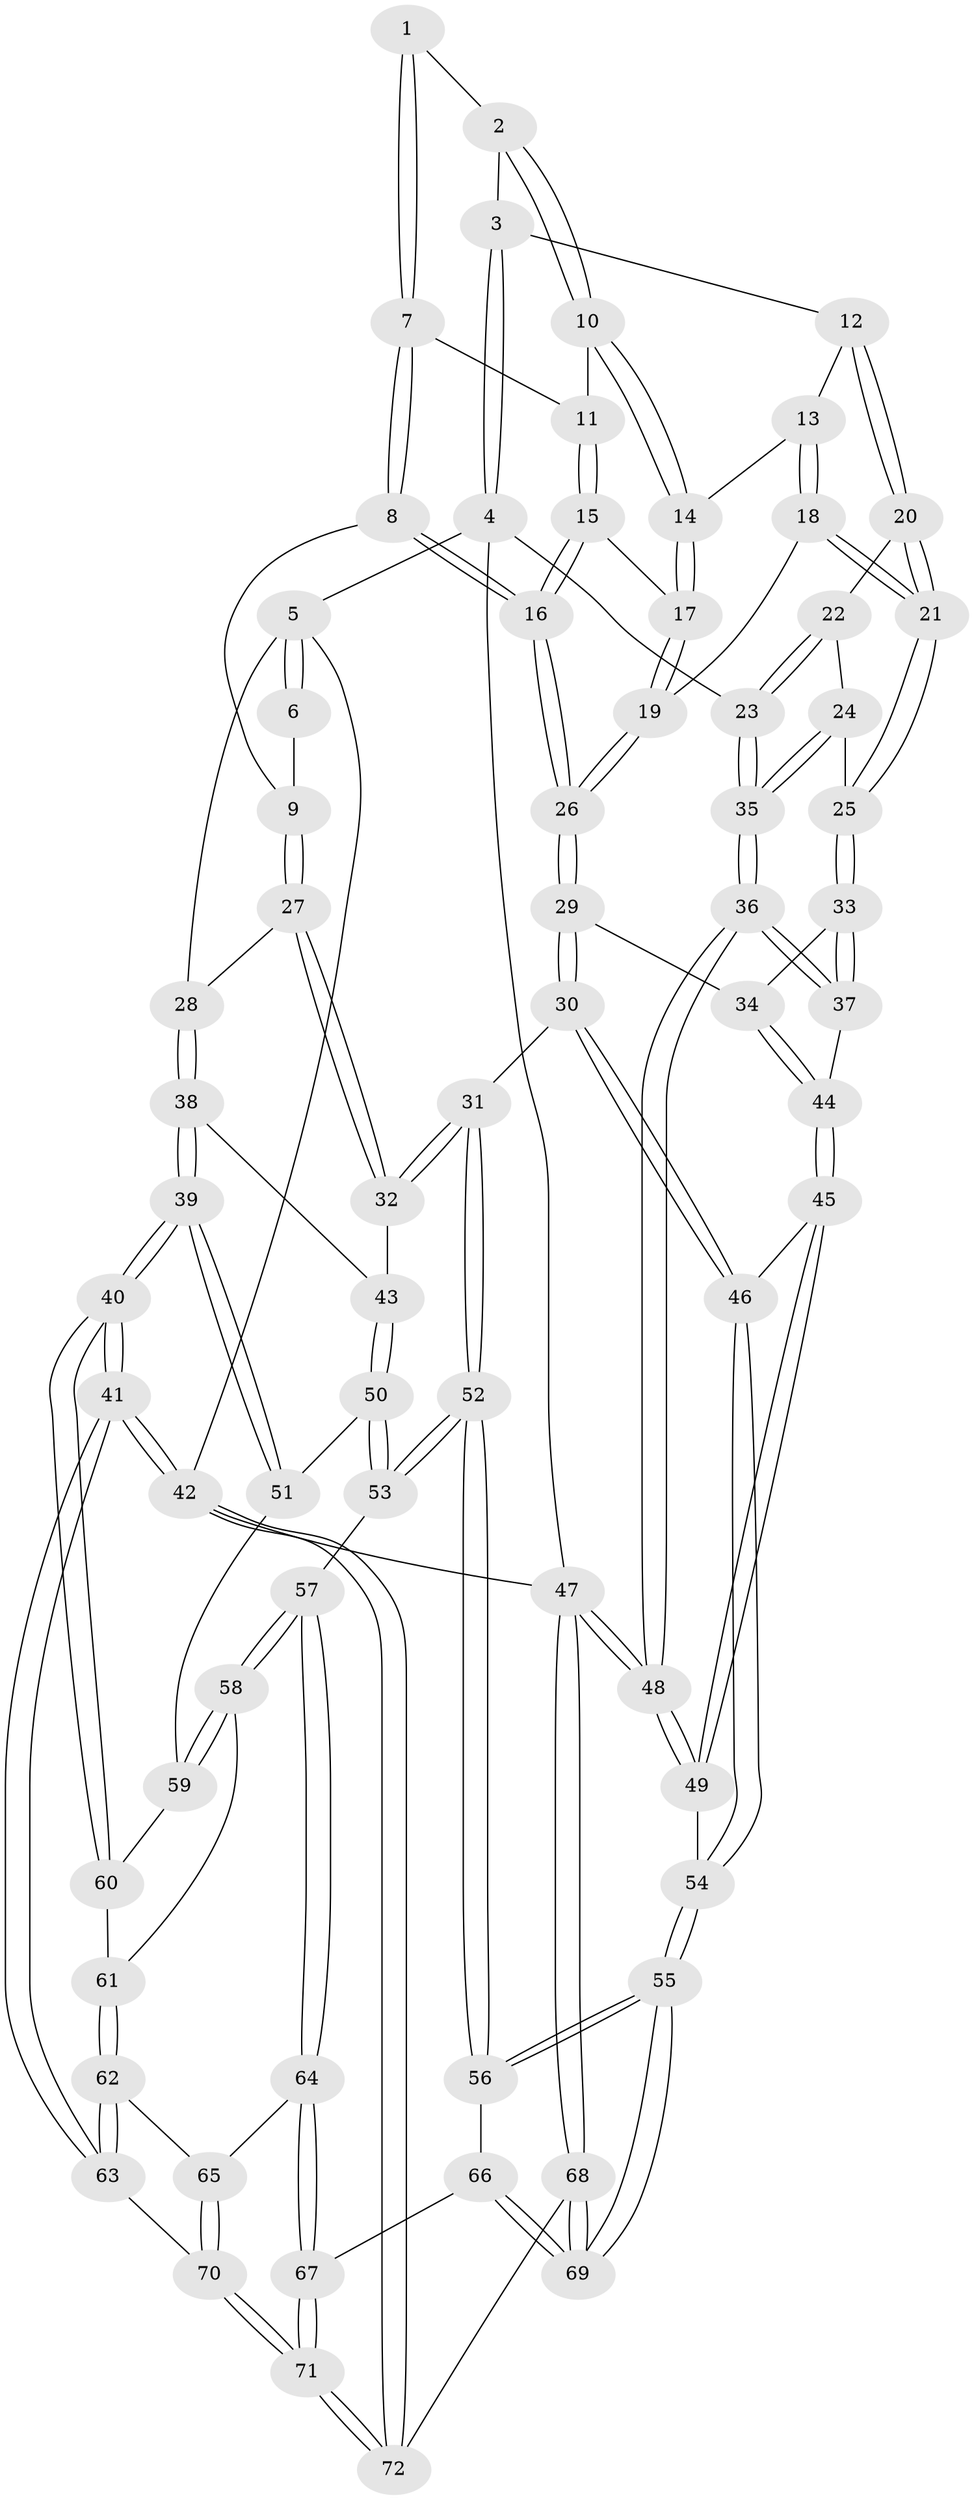 // Generated by graph-tools (version 1.1) at 2025/17/03/09/25 04:17:14]
// undirected, 72 vertices, 177 edges
graph export_dot {
graph [start="1"]
  node [color=gray90,style=filled];
  1 [pos="+0.773122969982011+0"];
  2 [pos="+0.8316764611089006+0"];
  3 [pos="+0.8339244794774058+0"];
  4 [pos="+1+0"];
  5 [pos="+0+0"];
  6 [pos="+0.3260561432169266+0"];
  7 [pos="+0.6863775287656905+0.00022481696362121412"];
  8 [pos="+0.5769972235144479+0.1828632627394643"];
  9 [pos="+0.4902501198125392+0.17557197327391785"];
  10 [pos="+0.8234134359507672+0.09017606533101019"];
  11 [pos="+0.7533285520459597+0.16278689154205128"];
  12 [pos="+0.9227331652792795+0.16185143074831254"];
  13 [pos="+0.8385654447223805+0.15699697768470594"];
  14 [pos="+0.8384404112367496+0.1568758654584009"];
  15 [pos="+0.7478912690861141+0.1938256575561724"];
  16 [pos="+0.6355295628236848+0.25049145274874435"];
  17 [pos="+0.7710741019955625+0.19705784777126437"];
  18 [pos="+0.8687176136037009+0.2724643852729614"];
  19 [pos="+0.8414017322856417+0.2726960178384391"];
  20 [pos="+0.9318918954062209+0.1703630154336498"];
  21 [pos="+0.8882645061504048+0.2805508227119257"];
  22 [pos="+0.9558712013154779+0.16705722251211835"];
  23 [pos="+1+0"];
  24 [pos="+0.9913797562236895+0.3040864085275784"];
  25 [pos="+0.914343148371475+0.309826795638927"];
  26 [pos="+0.6661644139540528+0.3470489555655342"];
  27 [pos="+0.4261570983976327+0.22514721170262747"];
  28 [pos="+0+0"];
  29 [pos="+0.6616116576971162+0.42031138945482505"];
  30 [pos="+0.5930365084243056+0.49104555399119487"];
  31 [pos="+0.496203178330798+0.5207672071802711"];
  32 [pos="+0.3057152289671184+0.45054411981737985"];
  33 [pos="+0.8909510635797129+0.37758091274886085"];
  34 [pos="+0.7784009647415168+0.4491180280696058"];
  35 [pos="+1+0.3153418943363603"];
  36 [pos="+1+0.5814494759926424"];
  37 [pos="+1+0.5352940009348635"];
  38 [pos="+0+0"];
  39 [pos="+0+0.6368038402964015"];
  40 [pos="+0+0.8390913300368282"];
  41 [pos="+0+0.8858878384173594"];
  42 [pos="+0+1"];
  43 [pos="+0.2666972895619759+0.4578991547150209"];
  44 [pos="+0.863146923076132+0.5561395573899397"];
  45 [pos="+0.8301827341415406+0.6192323967686841"];
  46 [pos="+0.7049590874027989+0.631294933237462"];
  47 [pos="+1+1"];
  48 [pos="+1+0.9651765368411542"];
  49 [pos="+0.8731777292475491+0.7483543022605161"];
  50 [pos="+0.2550633137743569+0.47922843244320906"];
  51 [pos="+0.21288519363597333+0.5291976894076809"];
  52 [pos="+0.5098716035686147+0.7894588779884928"];
  53 [pos="+0.370745176628399+0.7864391099988746"];
  54 [pos="+0.687140436665677+0.7945170854428235"];
  55 [pos="+0.6061329173010778+0.8825714742776766"];
  56 [pos="+0.5566527660754342+0.842206419662242"];
  57 [pos="+0.3383315272057566+0.802892202845482"];
  58 [pos="+0.3378495998342+0.8025679521823063"];
  59 [pos="+0.18684994937084576+0.6540635481653448"];
  60 [pos="+0.150742366111631+0.731264322195471"];
  61 [pos="+0.15923165413701193+0.7499768038763972"];
  62 [pos="+0.18493398895555768+0.855057770864642"];
  63 [pos="+0+0.8982756718079469"];
  64 [pos="+0.2764396509925348+0.890839676097992"];
  65 [pos="+0.19276005765182022+0.8632095174306372"];
  66 [pos="+0.333647670105868+0.9416527508041544"];
  67 [pos="+0.29348745741644816+0.943627623545614"];
  68 [pos="+0.6755606659945333+1"];
  69 [pos="+0.6494619205532554+1"];
  70 [pos="+0.14088700457596176+0.9579185447269323"];
  71 [pos="+0.23601394497282768+1"];
  72 [pos="+0.2341793473846856+1"];
  1 -- 2;
  1 -- 7;
  1 -- 7;
  2 -- 3;
  2 -- 10;
  2 -- 10;
  3 -- 4;
  3 -- 4;
  3 -- 12;
  4 -- 5;
  4 -- 23;
  4 -- 47;
  5 -- 6;
  5 -- 6;
  5 -- 28;
  5 -- 42;
  6 -- 9;
  7 -- 8;
  7 -- 8;
  7 -- 11;
  8 -- 9;
  8 -- 16;
  8 -- 16;
  9 -- 27;
  9 -- 27;
  10 -- 11;
  10 -- 14;
  10 -- 14;
  11 -- 15;
  11 -- 15;
  12 -- 13;
  12 -- 20;
  12 -- 20;
  13 -- 14;
  13 -- 18;
  13 -- 18;
  14 -- 17;
  14 -- 17;
  15 -- 16;
  15 -- 16;
  15 -- 17;
  16 -- 26;
  16 -- 26;
  17 -- 19;
  17 -- 19;
  18 -- 19;
  18 -- 21;
  18 -- 21;
  19 -- 26;
  19 -- 26;
  20 -- 21;
  20 -- 21;
  20 -- 22;
  21 -- 25;
  21 -- 25;
  22 -- 23;
  22 -- 23;
  22 -- 24;
  23 -- 35;
  23 -- 35;
  24 -- 25;
  24 -- 35;
  24 -- 35;
  25 -- 33;
  25 -- 33;
  26 -- 29;
  26 -- 29;
  27 -- 28;
  27 -- 32;
  27 -- 32;
  28 -- 38;
  28 -- 38;
  29 -- 30;
  29 -- 30;
  29 -- 34;
  30 -- 31;
  30 -- 46;
  30 -- 46;
  31 -- 32;
  31 -- 32;
  31 -- 52;
  31 -- 52;
  32 -- 43;
  33 -- 34;
  33 -- 37;
  33 -- 37;
  34 -- 44;
  34 -- 44;
  35 -- 36;
  35 -- 36;
  36 -- 37;
  36 -- 37;
  36 -- 48;
  36 -- 48;
  37 -- 44;
  38 -- 39;
  38 -- 39;
  38 -- 43;
  39 -- 40;
  39 -- 40;
  39 -- 51;
  39 -- 51;
  40 -- 41;
  40 -- 41;
  40 -- 60;
  40 -- 60;
  41 -- 42;
  41 -- 42;
  41 -- 63;
  41 -- 63;
  42 -- 72;
  42 -- 72;
  42 -- 47;
  43 -- 50;
  43 -- 50;
  44 -- 45;
  44 -- 45;
  45 -- 46;
  45 -- 49;
  45 -- 49;
  46 -- 54;
  46 -- 54;
  47 -- 48;
  47 -- 48;
  47 -- 68;
  47 -- 68;
  48 -- 49;
  48 -- 49;
  49 -- 54;
  50 -- 51;
  50 -- 53;
  50 -- 53;
  51 -- 59;
  52 -- 53;
  52 -- 53;
  52 -- 56;
  52 -- 56;
  53 -- 57;
  54 -- 55;
  54 -- 55;
  55 -- 56;
  55 -- 56;
  55 -- 69;
  55 -- 69;
  56 -- 66;
  57 -- 58;
  57 -- 58;
  57 -- 64;
  57 -- 64;
  58 -- 59;
  58 -- 59;
  58 -- 61;
  59 -- 60;
  60 -- 61;
  61 -- 62;
  61 -- 62;
  62 -- 63;
  62 -- 63;
  62 -- 65;
  63 -- 70;
  64 -- 65;
  64 -- 67;
  64 -- 67;
  65 -- 70;
  65 -- 70;
  66 -- 67;
  66 -- 69;
  66 -- 69;
  67 -- 71;
  67 -- 71;
  68 -- 69;
  68 -- 69;
  68 -- 72;
  70 -- 71;
  70 -- 71;
  71 -- 72;
  71 -- 72;
}
